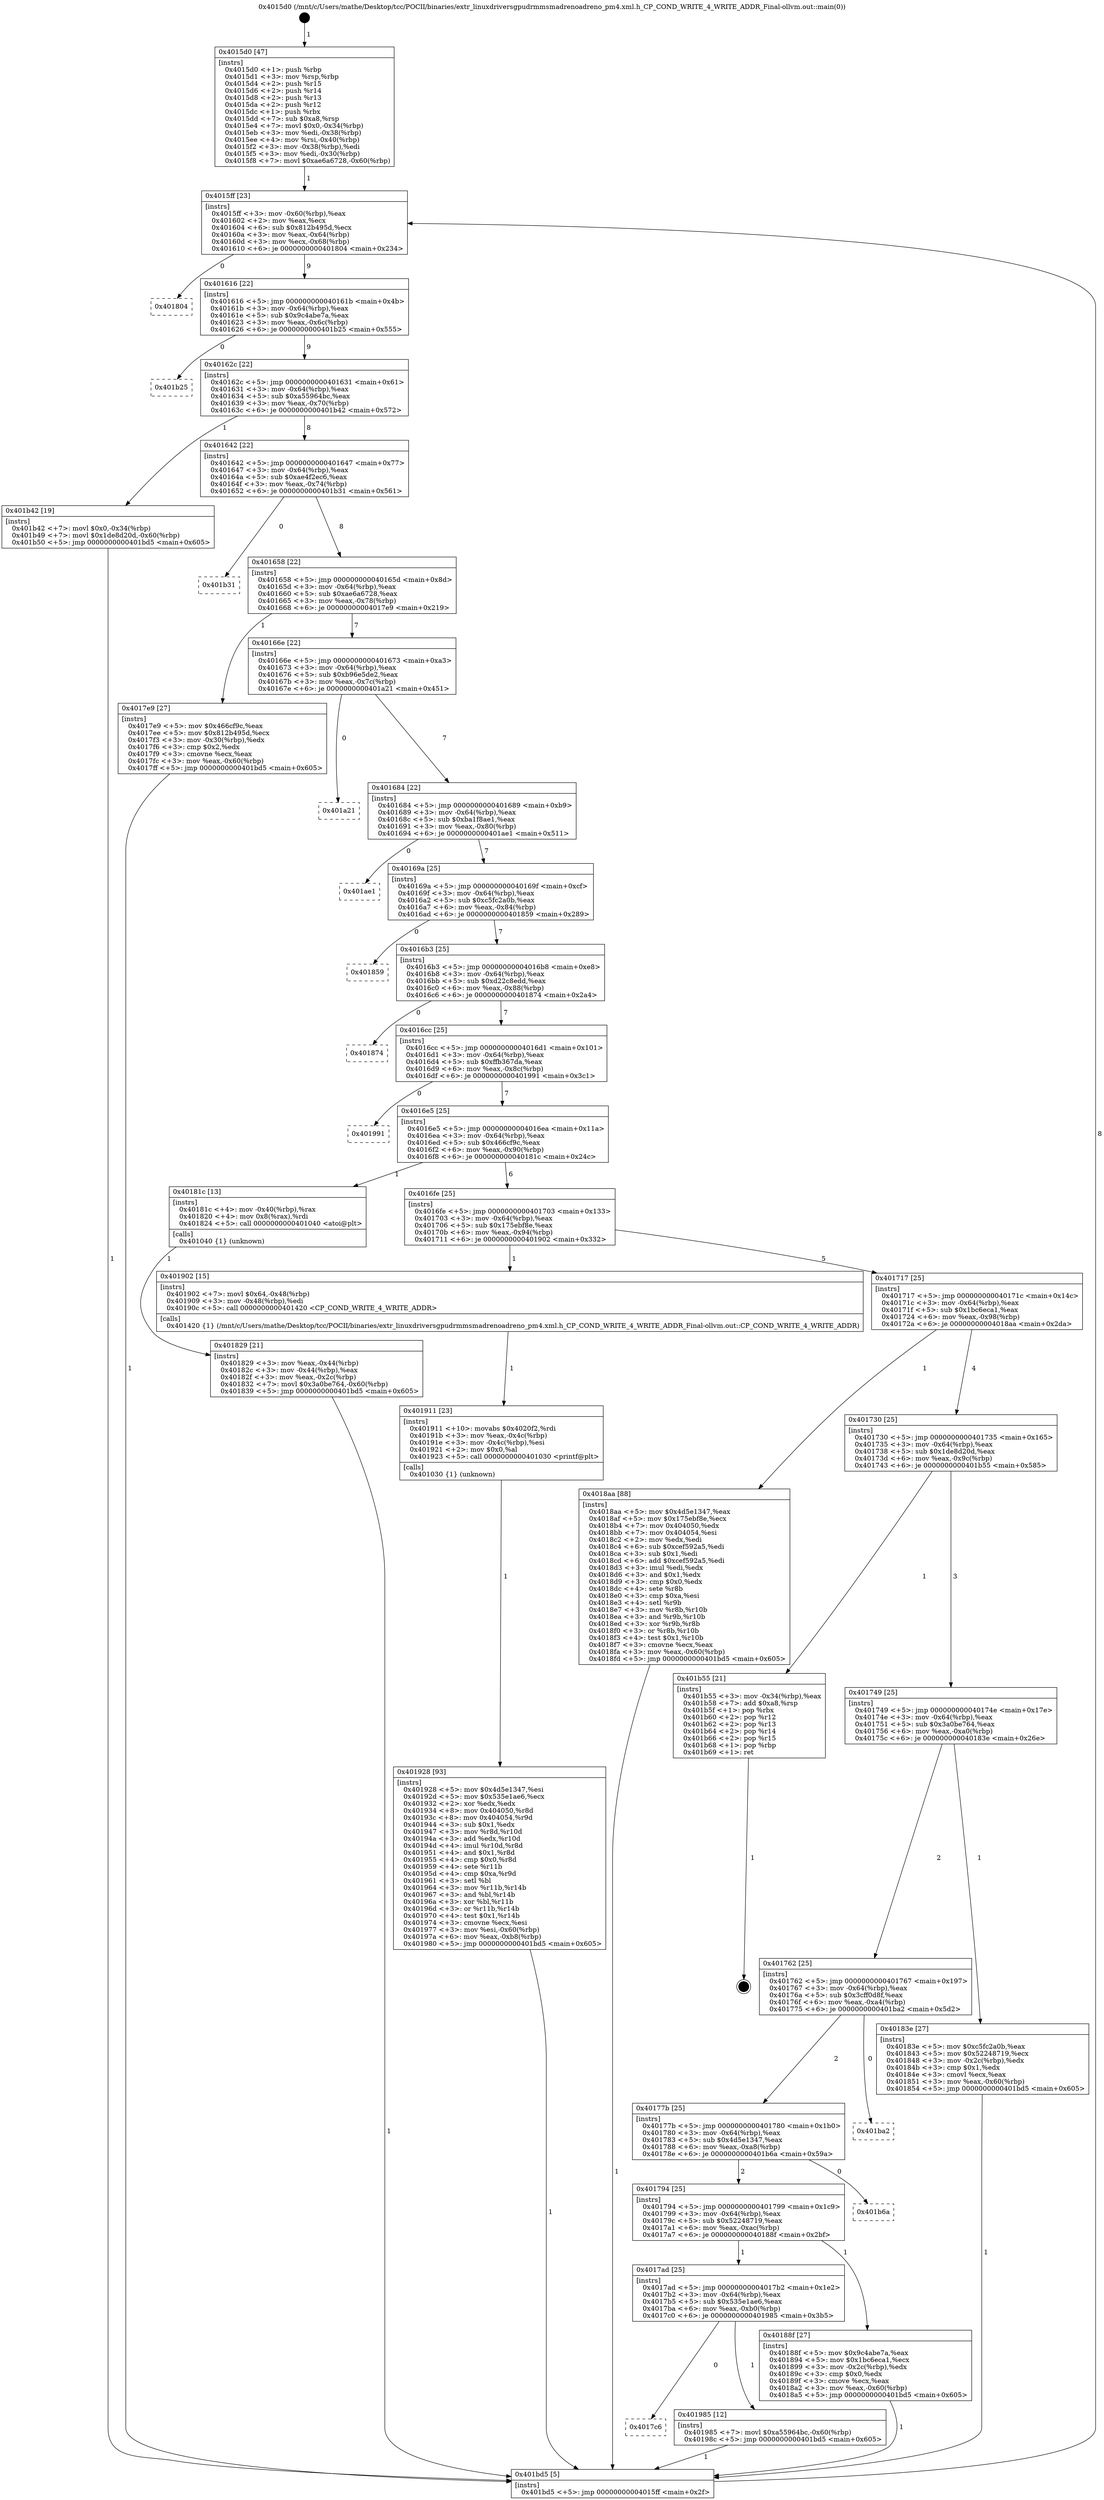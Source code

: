 digraph "0x4015d0" {
  label = "0x4015d0 (/mnt/c/Users/mathe/Desktop/tcc/POCII/binaries/extr_linuxdriversgpudrmmsmadrenoadreno_pm4.xml.h_CP_COND_WRITE_4_WRITE_ADDR_Final-ollvm.out::main(0))"
  labelloc = "t"
  node[shape=record]

  Entry [label="",width=0.3,height=0.3,shape=circle,fillcolor=black,style=filled]
  "0x4015ff" [label="{
     0x4015ff [23]\l
     | [instrs]\l
     &nbsp;&nbsp;0x4015ff \<+3\>: mov -0x60(%rbp),%eax\l
     &nbsp;&nbsp;0x401602 \<+2\>: mov %eax,%ecx\l
     &nbsp;&nbsp;0x401604 \<+6\>: sub $0x812b495d,%ecx\l
     &nbsp;&nbsp;0x40160a \<+3\>: mov %eax,-0x64(%rbp)\l
     &nbsp;&nbsp;0x40160d \<+3\>: mov %ecx,-0x68(%rbp)\l
     &nbsp;&nbsp;0x401610 \<+6\>: je 0000000000401804 \<main+0x234\>\l
  }"]
  "0x401804" [label="{
     0x401804\l
  }", style=dashed]
  "0x401616" [label="{
     0x401616 [22]\l
     | [instrs]\l
     &nbsp;&nbsp;0x401616 \<+5\>: jmp 000000000040161b \<main+0x4b\>\l
     &nbsp;&nbsp;0x40161b \<+3\>: mov -0x64(%rbp),%eax\l
     &nbsp;&nbsp;0x40161e \<+5\>: sub $0x9c4abe7a,%eax\l
     &nbsp;&nbsp;0x401623 \<+3\>: mov %eax,-0x6c(%rbp)\l
     &nbsp;&nbsp;0x401626 \<+6\>: je 0000000000401b25 \<main+0x555\>\l
  }"]
  Exit [label="",width=0.3,height=0.3,shape=circle,fillcolor=black,style=filled,peripheries=2]
  "0x401b25" [label="{
     0x401b25\l
  }", style=dashed]
  "0x40162c" [label="{
     0x40162c [22]\l
     | [instrs]\l
     &nbsp;&nbsp;0x40162c \<+5\>: jmp 0000000000401631 \<main+0x61\>\l
     &nbsp;&nbsp;0x401631 \<+3\>: mov -0x64(%rbp),%eax\l
     &nbsp;&nbsp;0x401634 \<+5\>: sub $0xa55964bc,%eax\l
     &nbsp;&nbsp;0x401639 \<+3\>: mov %eax,-0x70(%rbp)\l
     &nbsp;&nbsp;0x40163c \<+6\>: je 0000000000401b42 \<main+0x572\>\l
  }"]
  "0x4017c6" [label="{
     0x4017c6\l
  }", style=dashed]
  "0x401b42" [label="{
     0x401b42 [19]\l
     | [instrs]\l
     &nbsp;&nbsp;0x401b42 \<+7\>: movl $0x0,-0x34(%rbp)\l
     &nbsp;&nbsp;0x401b49 \<+7\>: movl $0x1de8d20d,-0x60(%rbp)\l
     &nbsp;&nbsp;0x401b50 \<+5\>: jmp 0000000000401bd5 \<main+0x605\>\l
  }"]
  "0x401642" [label="{
     0x401642 [22]\l
     | [instrs]\l
     &nbsp;&nbsp;0x401642 \<+5\>: jmp 0000000000401647 \<main+0x77\>\l
     &nbsp;&nbsp;0x401647 \<+3\>: mov -0x64(%rbp),%eax\l
     &nbsp;&nbsp;0x40164a \<+5\>: sub $0xae4f2ec6,%eax\l
     &nbsp;&nbsp;0x40164f \<+3\>: mov %eax,-0x74(%rbp)\l
     &nbsp;&nbsp;0x401652 \<+6\>: je 0000000000401b31 \<main+0x561\>\l
  }"]
  "0x401985" [label="{
     0x401985 [12]\l
     | [instrs]\l
     &nbsp;&nbsp;0x401985 \<+7\>: movl $0xa55964bc,-0x60(%rbp)\l
     &nbsp;&nbsp;0x40198c \<+5\>: jmp 0000000000401bd5 \<main+0x605\>\l
  }"]
  "0x401b31" [label="{
     0x401b31\l
  }", style=dashed]
  "0x401658" [label="{
     0x401658 [22]\l
     | [instrs]\l
     &nbsp;&nbsp;0x401658 \<+5\>: jmp 000000000040165d \<main+0x8d\>\l
     &nbsp;&nbsp;0x40165d \<+3\>: mov -0x64(%rbp),%eax\l
     &nbsp;&nbsp;0x401660 \<+5\>: sub $0xae6a6728,%eax\l
     &nbsp;&nbsp;0x401665 \<+3\>: mov %eax,-0x78(%rbp)\l
     &nbsp;&nbsp;0x401668 \<+6\>: je 00000000004017e9 \<main+0x219\>\l
  }"]
  "0x401928" [label="{
     0x401928 [93]\l
     | [instrs]\l
     &nbsp;&nbsp;0x401928 \<+5\>: mov $0x4d5e1347,%esi\l
     &nbsp;&nbsp;0x40192d \<+5\>: mov $0x535e1ae6,%ecx\l
     &nbsp;&nbsp;0x401932 \<+2\>: xor %edx,%edx\l
     &nbsp;&nbsp;0x401934 \<+8\>: mov 0x404050,%r8d\l
     &nbsp;&nbsp;0x40193c \<+8\>: mov 0x404054,%r9d\l
     &nbsp;&nbsp;0x401944 \<+3\>: sub $0x1,%edx\l
     &nbsp;&nbsp;0x401947 \<+3\>: mov %r8d,%r10d\l
     &nbsp;&nbsp;0x40194a \<+3\>: add %edx,%r10d\l
     &nbsp;&nbsp;0x40194d \<+4\>: imul %r10d,%r8d\l
     &nbsp;&nbsp;0x401951 \<+4\>: and $0x1,%r8d\l
     &nbsp;&nbsp;0x401955 \<+4\>: cmp $0x0,%r8d\l
     &nbsp;&nbsp;0x401959 \<+4\>: sete %r11b\l
     &nbsp;&nbsp;0x40195d \<+4\>: cmp $0xa,%r9d\l
     &nbsp;&nbsp;0x401961 \<+3\>: setl %bl\l
     &nbsp;&nbsp;0x401964 \<+3\>: mov %r11b,%r14b\l
     &nbsp;&nbsp;0x401967 \<+3\>: and %bl,%r14b\l
     &nbsp;&nbsp;0x40196a \<+3\>: xor %bl,%r11b\l
     &nbsp;&nbsp;0x40196d \<+3\>: or %r11b,%r14b\l
     &nbsp;&nbsp;0x401970 \<+4\>: test $0x1,%r14b\l
     &nbsp;&nbsp;0x401974 \<+3\>: cmovne %ecx,%esi\l
     &nbsp;&nbsp;0x401977 \<+3\>: mov %esi,-0x60(%rbp)\l
     &nbsp;&nbsp;0x40197a \<+6\>: mov %eax,-0xb8(%rbp)\l
     &nbsp;&nbsp;0x401980 \<+5\>: jmp 0000000000401bd5 \<main+0x605\>\l
  }"]
  "0x4017e9" [label="{
     0x4017e9 [27]\l
     | [instrs]\l
     &nbsp;&nbsp;0x4017e9 \<+5\>: mov $0x466cf9c,%eax\l
     &nbsp;&nbsp;0x4017ee \<+5\>: mov $0x812b495d,%ecx\l
     &nbsp;&nbsp;0x4017f3 \<+3\>: mov -0x30(%rbp),%edx\l
     &nbsp;&nbsp;0x4017f6 \<+3\>: cmp $0x2,%edx\l
     &nbsp;&nbsp;0x4017f9 \<+3\>: cmovne %ecx,%eax\l
     &nbsp;&nbsp;0x4017fc \<+3\>: mov %eax,-0x60(%rbp)\l
     &nbsp;&nbsp;0x4017ff \<+5\>: jmp 0000000000401bd5 \<main+0x605\>\l
  }"]
  "0x40166e" [label="{
     0x40166e [22]\l
     | [instrs]\l
     &nbsp;&nbsp;0x40166e \<+5\>: jmp 0000000000401673 \<main+0xa3\>\l
     &nbsp;&nbsp;0x401673 \<+3\>: mov -0x64(%rbp),%eax\l
     &nbsp;&nbsp;0x401676 \<+5\>: sub $0xb96e5de2,%eax\l
     &nbsp;&nbsp;0x40167b \<+3\>: mov %eax,-0x7c(%rbp)\l
     &nbsp;&nbsp;0x40167e \<+6\>: je 0000000000401a21 \<main+0x451\>\l
  }"]
  "0x401bd5" [label="{
     0x401bd5 [5]\l
     | [instrs]\l
     &nbsp;&nbsp;0x401bd5 \<+5\>: jmp 00000000004015ff \<main+0x2f\>\l
  }"]
  "0x4015d0" [label="{
     0x4015d0 [47]\l
     | [instrs]\l
     &nbsp;&nbsp;0x4015d0 \<+1\>: push %rbp\l
     &nbsp;&nbsp;0x4015d1 \<+3\>: mov %rsp,%rbp\l
     &nbsp;&nbsp;0x4015d4 \<+2\>: push %r15\l
     &nbsp;&nbsp;0x4015d6 \<+2\>: push %r14\l
     &nbsp;&nbsp;0x4015d8 \<+2\>: push %r13\l
     &nbsp;&nbsp;0x4015da \<+2\>: push %r12\l
     &nbsp;&nbsp;0x4015dc \<+1\>: push %rbx\l
     &nbsp;&nbsp;0x4015dd \<+7\>: sub $0xa8,%rsp\l
     &nbsp;&nbsp;0x4015e4 \<+7\>: movl $0x0,-0x34(%rbp)\l
     &nbsp;&nbsp;0x4015eb \<+3\>: mov %edi,-0x38(%rbp)\l
     &nbsp;&nbsp;0x4015ee \<+4\>: mov %rsi,-0x40(%rbp)\l
     &nbsp;&nbsp;0x4015f2 \<+3\>: mov -0x38(%rbp),%edi\l
     &nbsp;&nbsp;0x4015f5 \<+3\>: mov %edi,-0x30(%rbp)\l
     &nbsp;&nbsp;0x4015f8 \<+7\>: movl $0xae6a6728,-0x60(%rbp)\l
  }"]
  "0x401911" [label="{
     0x401911 [23]\l
     | [instrs]\l
     &nbsp;&nbsp;0x401911 \<+10\>: movabs $0x4020f2,%rdi\l
     &nbsp;&nbsp;0x40191b \<+3\>: mov %eax,-0x4c(%rbp)\l
     &nbsp;&nbsp;0x40191e \<+3\>: mov -0x4c(%rbp),%esi\l
     &nbsp;&nbsp;0x401921 \<+2\>: mov $0x0,%al\l
     &nbsp;&nbsp;0x401923 \<+5\>: call 0000000000401030 \<printf@plt\>\l
     | [calls]\l
     &nbsp;&nbsp;0x401030 \{1\} (unknown)\l
  }"]
  "0x401a21" [label="{
     0x401a21\l
  }", style=dashed]
  "0x401684" [label="{
     0x401684 [22]\l
     | [instrs]\l
     &nbsp;&nbsp;0x401684 \<+5\>: jmp 0000000000401689 \<main+0xb9\>\l
     &nbsp;&nbsp;0x401689 \<+3\>: mov -0x64(%rbp),%eax\l
     &nbsp;&nbsp;0x40168c \<+5\>: sub $0xba1f8ae1,%eax\l
     &nbsp;&nbsp;0x401691 \<+3\>: mov %eax,-0x80(%rbp)\l
     &nbsp;&nbsp;0x401694 \<+6\>: je 0000000000401ae1 \<main+0x511\>\l
  }"]
  "0x4017ad" [label="{
     0x4017ad [25]\l
     | [instrs]\l
     &nbsp;&nbsp;0x4017ad \<+5\>: jmp 00000000004017b2 \<main+0x1e2\>\l
     &nbsp;&nbsp;0x4017b2 \<+3\>: mov -0x64(%rbp),%eax\l
     &nbsp;&nbsp;0x4017b5 \<+5\>: sub $0x535e1ae6,%eax\l
     &nbsp;&nbsp;0x4017ba \<+6\>: mov %eax,-0xb0(%rbp)\l
     &nbsp;&nbsp;0x4017c0 \<+6\>: je 0000000000401985 \<main+0x3b5\>\l
  }"]
  "0x401ae1" [label="{
     0x401ae1\l
  }", style=dashed]
  "0x40169a" [label="{
     0x40169a [25]\l
     | [instrs]\l
     &nbsp;&nbsp;0x40169a \<+5\>: jmp 000000000040169f \<main+0xcf\>\l
     &nbsp;&nbsp;0x40169f \<+3\>: mov -0x64(%rbp),%eax\l
     &nbsp;&nbsp;0x4016a2 \<+5\>: sub $0xc5fc2a0b,%eax\l
     &nbsp;&nbsp;0x4016a7 \<+6\>: mov %eax,-0x84(%rbp)\l
     &nbsp;&nbsp;0x4016ad \<+6\>: je 0000000000401859 \<main+0x289\>\l
  }"]
  "0x40188f" [label="{
     0x40188f [27]\l
     | [instrs]\l
     &nbsp;&nbsp;0x40188f \<+5\>: mov $0x9c4abe7a,%eax\l
     &nbsp;&nbsp;0x401894 \<+5\>: mov $0x1bc6eca1,%ecx\l
     &nbsp;&nbsp;0x401899 \<+3\>: mov -0x2c(%rbp),%edx\l
     &nbsp;&nbsp;0x40189c \<+3\>: cmp $0x0,%edx\l
     &nbsp;&nbsp;0x40189f \<+3\>: cmove %ecx,%eax\l
     &nbsp;&nbsp;0x4018a2 \<+3\>: mov %eax,-0x60(%rbp)\l
     &nbsp;&nbsp;0x4018a5 \<+5\>: jmp 0000000000401bd5 \<main+0x605\>\l
  }"]
  "0x401859" [label="{
     0x401859\l
  }", style=dashed]
  "0x4016b3" [label="{
     0x4016b3 [25]\l
     | [instrs]\l
     &nbsp;&nbsp;0x4016b3 \<+5\>: jmp 00000000004016b8 \<main+0xe8\>\l
     &nbsp;&nbsp;0x4016b8 \<+3\>: mov -0x64(%rbp),%eax\l
     &nbsp;&nbsp;0x4016bb \<+5\>: sub $0xd22c8edd,%eax\l
     &nbsp;&nbsp;0x4016c0 \<+6\>: mov %eax,-0x88(%rbp)\l
     &nbsp;&nbsp;0x4016c6 \<+6\>: je 0000000000401874 \<main+0x2a4\>\l
  }"]
  "0x401794" [label="{
     0x401794 [25]\l
     | [instrs]\l
     &nbsp;&nbsp;0x401794 \<+5\>: jmp 0000000000401799 \<main+0x1c9\>\l
     &nbsp;&nbsp;0x401799 \<+3\>: mov -0x64(%rbp),%eax\l
     &nbsp;&nbsp;0x40179c \<+5\>: sub $0x52248719,%eax\l
     &nbsp;&nbsp;0x4017a1 \<+6\>: mov %eax,-0xac(%rbp)\l
     &nbsp;&nbsp;0x4017a7 \<+6\>: je 000000000040188f \<main+0x2bf\>\l
  }"]
  "0x401874" [label="{
     0x401874\l
  }", style=dashed]
  "0x4016cc" [label="{
     0x4016cc [25]\l
     | [instrs]\l
     &nbsp;&nbsp;0x4016cc \<+5\>: jmp 00000000004016d1 \<main+0x101\>\l
     &nbsp;&nbsp;0x4016d1 \<+3\>: mov -0x64(%rbp),%eax\l
     &nbsp;&nbsp;0x4016d4 \<+5\>: sub $0xffb367da,%eax\l
     &nbsp;&nbsp;0x4016d9 \<+6\>: mov %eax,-0x8c(%rbp)\l
     &nbsp;&nbsp;0x4016df \<+6\>: je 0000000000401991 \<main+0x3c1\>\l
  }"]
  "0x401b6a" [label="{
     0x401b6a\l
  }", style=dashed]
  "0x401991" [label="{
     0x401991\l
  }", style=dashed]
  "0x4016e5" [label="{
     0x4016e5 [25]\l
     | [instrs]\l
     &nbsp;&nbsp;0x4016e5 \<+5\>: jmp 00000000004016ea \<main+0x11a\>\l
     &nbsp;&nbsp;0x4016ea \<+3\>: mov -0x64(%rbp),%eax\l
     &nbsp;&nbsp;0x4016ed \<+5\>: sub $0x466cf9c,%eax\l
     &nbsp;&nbsp;0x4016f2 \<+6\>: mov %eax,-0x90(%rbp)\l
     &nbsp;&nbsp;0x4016f8 \<+6\>: je 000000000040181c \<main+0x24c\>\l
  }"]
  "0x40177b" [label="{
     0x40177b [25]\l
     | [instrs]\l
     &nbsp;&nbsp;0x40177b \<+5\>: jmp 0000000000401780 \<main+0x1b0\>\l
     &nbsp;&nbsp;0x401780 \<+3\>: mov -0x64(%rbp),%eax\l
     &nbsp;&nbsp;0x401783 \<+5\>: sub $0x4d5e1347,%eax\l
     &nbsp;&nbsp;0x401788 \<+6\>: mov %eax,-0xa8(%rbp)\l
     &nbsp;&nbsp;0x40178e \<+6\>: je 0000000000401b6a \<main+0x59a\>\l
  }"]
  "0x40181c" [label="{
     0x40181c [13]\l
     | [instrs]\l
     &nbsp;&nbsp;0x40181c \<+4\>: mov -0x40(%rbp),%rax\l
     &nbsp;&nbsp;0x401820 \<+4\>: mov 0x8(%rax),%rdi\l
     &nbsp;&nbsp;0x401824 \<+5\>: call 0000000000401040 \<atoi@plt\>\l
     | [calls]\l
     &nbsp;&nbsp;0x401040 \{1\} (unknown)\l
  }"]
  "0x4016fe" [label="{
     0x4016fe [25]\l
     | [instrs]\l
     &nbsp;&nbsp;0x4016fe \<+5\>: jmp 0000000000401703 \<main+0x133\>\l
     &nbsp;&nbsp;0x401703 \<+3\>: mov -0x64(%rbp),%eax\l
     &nbsp;&nbsp;0x401706 \<+5\>: sub $0x175ebf8e,%eax\l
     &nbsp;&nbsp;0x40170b \<+6\>: mov %eax,-0x94(%rbp)\l
     &nbsp;&nbsp;0x401711 \<+6\>: je 0000000000401902 \<main+0x332\>\l
  }"]
  "0x401829" [label="{
     0x401829 [21]\l
     | [instrs]\l
     &nbsp;&nbsp;0x401829 \<+3\>: mov %eax,-0x44(%rbp)\l
     &nbsp;&nbsp;0x40182c \<+3\>: mov -0x44(%rbp),%eax\l
     &nbsp;&nbsp;0x40182f \<+3\>: mov %eax,-0x2c(%rbp)\l
     &nbsp;&nbsp;0x401832 \<+7\>: movl $0x3a0be764,-0x60(%rbp)\l
     &nbsp;&nbsp;0x401839 \<+5\>: jmp 0000000000401bd5 \<main+0x605\>\l
  }"]
  "0x401ba2" [label="{
     0x401ba2\l
  }", style=dashed]
  "0x401902" [label="{
     0x401902 [15]\l
     | [instrs]\l
     &nbsp;&nbsp;0x401902 \<+7\>: movl $0x64,-0x48(%rbp)\l
     &nbsp;&nbsp;0x401909 \<+3\>: mov -0x48(%rbp),%edi\l
     &nbsp;&nbsp;0x40190c \<+5\>: call 0000000000401420 \<CP_COND_WRITE_4_WRITE_ADDR\>\l
     | [calls]\l
     &nbsp;&nbsp;0x401420 \{1\} (/mnt/c/Users/mathe/Desktop/tcc/POCII/binaries/extr_linuxdriversgpudrmmsmadrenoadreno_pm4.xml.h_CP_COND_WRITE_4_WRITE_ADDR_Final-ollvm.out::CP_COND_WRITE_4_WRITE_ADDR)\l
  }"]
  "0x401717" [label="{
     0x401717 [25]\l
     | [instrs]\l
     &nbsp;&nbsp;0x401717 \<+5\>: jmp 000000000040171c \<main+0x14c\>\l
     &nbsp;&nbsp;0x40171c \<+3\>: mov -0x64(%rbp),%eax\l
     &nbsp;&nbsp;0x40171f \<+5\>: sub $0x1bc6eca1,%eax\l
     &nbsp;&nbsp;0x401724 \<+6\>: mov %eax,-0x98(%rbp)\l
     &nbsp;&nbsp;0x40172a \<+6\>: je 00000000004018aa \<main+0x2da\>\l
  }"]
  "0x401762" [label="{
     0x401762 [25]\l
     | [instrs]\l
     &nbsp;&nbsp;0x401762 \<+5\>: jmp 0000000000401767 \<main+0x197\>\l
     &nbsp;&nbsp;0x401767 \<+3\>: mov -0x64(%rbp),%eax\l
     &nbsp;&nbsp;0x40176a \<+5\>: sub $0x3cff0d8f,%eax\l
     &nbsp;&nbsp;0x40176f \<+6\>: mov %eax,-0xa4(%rbp)\l
     &nbsp;&nbsp;0x401775 \<+6\>: je 0000000000401ba2 \<main+0x5d2\>\l
  }"]
  "0x4018aa" [label="{
     0x4018aa [88]\l
     | [instrs]\l
     &nbsp;&nbsp;0x4018aa \<+5\>: mov $0x4d5e1347,%eax\l
     &nbsp;&nbsp;0x4018af \<+5\>: mov $0x175ebf8e,%ecx\l
     &nbsp;&nbsp;0x4018b4 \<+7\>: mov 0x404050,%edx\l
     &nbsp;&nbsp;0x4018bb \<+7\>: mov 0x404054,%esi\l
     &nbsp;&nbsp;0x4018c2 \<+2\>: mov %edx,%edi\l
     &nbsp;&nbsp;0x4018c4 \<+6\>: sub $0xcef592a5,%edi\l
     &nbsp;&nbsp;0x4018ca \<+3\>: sub $0x1,%edi\l
     &nbsp;&nbsp;0x4018cd \<+6\>: add $0xcef592a5,%edi\l
     &nbsp;&nbsp;0x4018d3 \<+3\>: imul %edi,%edx\l
     &nbsp;&nbsp;0x4018d6 \<+3\>: and $0x1,%edx\l
     &nbsp;&nbsp;0x4018d9 \<+3\>: cmp $0x0,%edx\l
     &nbsp;&nbsp;0x4018dc \<+4\>: sete %r8b\l
     &nbsp;&nbsp;0x4018e0 \<+3\>: cmp $0xa,%esi\l
     &nbsp;&nbsp;0x4018e3 \<+4\>: setl %r9b\l
     &nbsp;&nbsp;0x4018e7 \<+3\>: mov %r8b,%r10b\l
     &nbsp;&nbsp;0x4018ea \<+3\>: and %r9b,%r10b\l
     &nbsp;&nbsp;0x4018ed \<+3\>: xor %r9b,%r8b\l
     &nbsp;&nbsp;0x4018f0 \<+3\>: or %r8b,%r10b\l
     &nbsp;&nbsp;0x4018f3 \<+4\>: test $0x1,%r10b\l
     &nbsp;&nbsp;0x4018f7 \<+3\>: cmovne %ecx,%eax\l
     &nbsp;&nbsp;0x4018fa \<+3\>: mov %eax,-0x60(%rbp)\l
     &nbsp;&nbsp;0x4018fd \<+5\>: jmp 0000000000401bd5 \<main+0x605\>\l
  }"]
  "0x401730" [label="{
     0x401730 [25]\l
     | [instrs]\l
     &nbsp;&nbsp;0x401730 \<+5\>: jmp 0000000000401735 \<main+0x165\>\l
     &nbsp;&nbsp;0x401735 \<+3\>: mov -0x64(%rbp),%eax\l
     &nbsp;&nbsp;0x401738 \<+5\>: sub $0x1de8d20d,%eax\l
     &nbsp;&nbsp;0x40173d \<+6\>: mov %eax,-0x9c(%rbp)\l
     &nbsp;&nbsp;0x401743 \<+6\>: je 0000000000401b55 \<main+0x585\>\l
  }"]
  "0x40183e" [label="{
     0x40183e [27]\l
     | [instrs]\l
     &nbsp;&nbsp;0x40183e \<+5\>: mov $0xc5fc2a0b,%eax\l
     &nbsp;&nbsp;0x401843 \<+5\>: mov $0x52248719,%ecx\l
     &nbsp;&nbsp;0x401848 \<+3\>: mov -0x2c(%rbp),%edx\l
     &nbsp;&nbsp;0x40184b \<+3\>: cmp $0x1,%edx\l
     &nbsp;&nbsp;0x40184e \<+3\>: cmovl %ecx,%eax\l
     &nbsp;&nbsp;0x401851 \<+3\>: mov %eax,-0x60(%rbp)\l
     &nbsp;&nbsp;0x401854 \<+5\>: jmp 0000000000401bd5 \<main+0x605\>\l
  }"]
  "0x401b55" [label="{
     0x401b55 [21]\l
     | [instrs]\l
     &nbsp;&nbsp;0x401b55 \<+3\>: mov -0x34(%rbp),%eax\l
     &nbsp;&nbsp;0x401b58 \<+7\>: add $0xa8,%rsp\l
     &nbsp;&nbsp;0x401b5f \<+1\>: pop %rbx\l
     &nbsp;&nbsp;0x401b60 \<+2\>: pop %r12\l
     &nbsp;&nbsp;0x401b62 \<+2\>: pop %r13\l
     &nbsp;&nbsp;0x401b64 \<+2\>: pop %r14\l
     &nbsp;&nbsp;0x401b66 \<+2\>: pop %r15\l
     &nbsp;&nbsp;0x401b68 \<+1\>: pop %rbp\l
     &nbsp;&nbsp;0x401b69 \<+1\>: ret\l
  }"]
  "0x401749" [label="{
     0x401749 [25]\l
     | [instrs]\l
     &nbsp;&nbsp;0x401749 \<+5\>: jmp 000000000040174e \<main+0x17e\>\l
     &nbsp;&nbsp;0x40174e \<+3\>: mov -0x64(%rbp),%eax\l
     &nbsp;&nbsp;0x401751 \<+5\>: sub $0x3a0be764,%eax\l
     &nbsp;&nbsp;0x401756 \<+6\>: mov %eax,-0xa0(%rbp)\l
     &nbsp;&nbsp;0x40175c \<+6\>: je 000000000040183e \<main+0x26e\>\l
  }"]
  Entry -> "0x4015d0" [label=" 1"]
  "0x4015ff" -> "0x401804" [label=" 0"]
  "0x4015ff" -> "0x401616" [label=" 9"]
  "0x401b55" -> Exit [label=" 1"]
  "0x401616" -> "0x401b25" [label=" 0"]
  "0x401616" -> "0x40162c" [label=" 9"]
  "0x401b42" -> "0x401bd5" [label=" 1"]
  "0x40162c" -> "0x401b42" [label=" 1"]
  "0x40162c" -> "0x401642" [label=" 8"]
  "0x401985" -> "0x401bd5" [label=" 1"]
  "0x401642" -> "0x401b31" [label=" 0"]
  "0x401642" -> "0x401658" [label=" 8"]
  "0x4017ad" -> "0x4017c6" [label=" 0"]
  "0x401658" -> "0x4017e9" [label=" 1"]
  "0x401658" -> "0x40166e" [label=" 7"]
  "0x4017e9" -> "0x401bd5" [label=" 1"]
  "0x4015d0" -> "0x4015ff" [label=" 1"]
  "0x401bd5" -> "0x4015ff" [label=" 8"]
  "0x4017ad" -> "0x401985" [label=" 1"]
  "0x40166e" -> "0x401a21" [label=" 0"]
  "0x40166e" -> "0x401684" [label=" 7"]
  "0x401928" -> "0x401bd5" [label=" 1"]
  "0x401684" -> "0x401ae1" [label=" 0"]
  "0x401684" -> "0x40169a" [label=" 7"]
  "0x401911" -> "0x401928" [label=" 1"]
  "0x40169a" -> "0x401859" [label=" 0"]
  "0x40169a" -> "0x4016b3" [label=" 7"]
  "0x401902" -> "0x401911" [label=" 1"]
  "0x4016b3" -> "0x401874" [label=" 0"]
  "0x4016b3" -> "0x4016cc" [label=" 7"]
  "0x40188f" -> "0x401bd5" [label=" 1"]
  "0x4016cc" -> "0x401991" [label=" 0"]
  "0x4016cc" -> "0x4016e5" [label=" 7"]
  "0x401794" -> "0x4017ad" [label=" 1"]
  "0x4016e5" -> "0x40181c" [label=" 1"]
  "0x4016e5" -> "0x4016fe" [label=" 6"]
  "0x40181c" -> "0x401829" [label=" 1"]
  "0x401829" -> "0x401bd5" [label=" 1"]
  "0x4018aa" -> "0x401bd5" [label=" 1"]
  "0x4016fe" -> "0x401902" [label=" 1"]
  "0x4016fe" -> "0x401717" [label=" 5"]
  "0x40177b" -> "0x401794" [label=" 2"]
  "0x401717" -> "0x4018aa" [label=" 1"]
  "0x401717" -> "0x401730" [label=" 4"]
  "0x401794" -> "0x40188f" [label=" 1"]
  "0x401730" -> "0x401b55" [label=" 1"]
  "0x401730" -> "0x401749" [label=" 3"]
  "0x401762" -> "0x40177b" [label=" 2"]
  "0x401749" -> "0x40183e" [label=" 1"]
  "0x401749" -> "0x401762" [label=" 2"]
  "0x40183e" -> "0x401bd5" [label=" 1"]
  "0x40177b" -> "0x401b6a" [label=" 0"]
  "0x401762" -> "0x401ba2" [label=" 0"]
}
